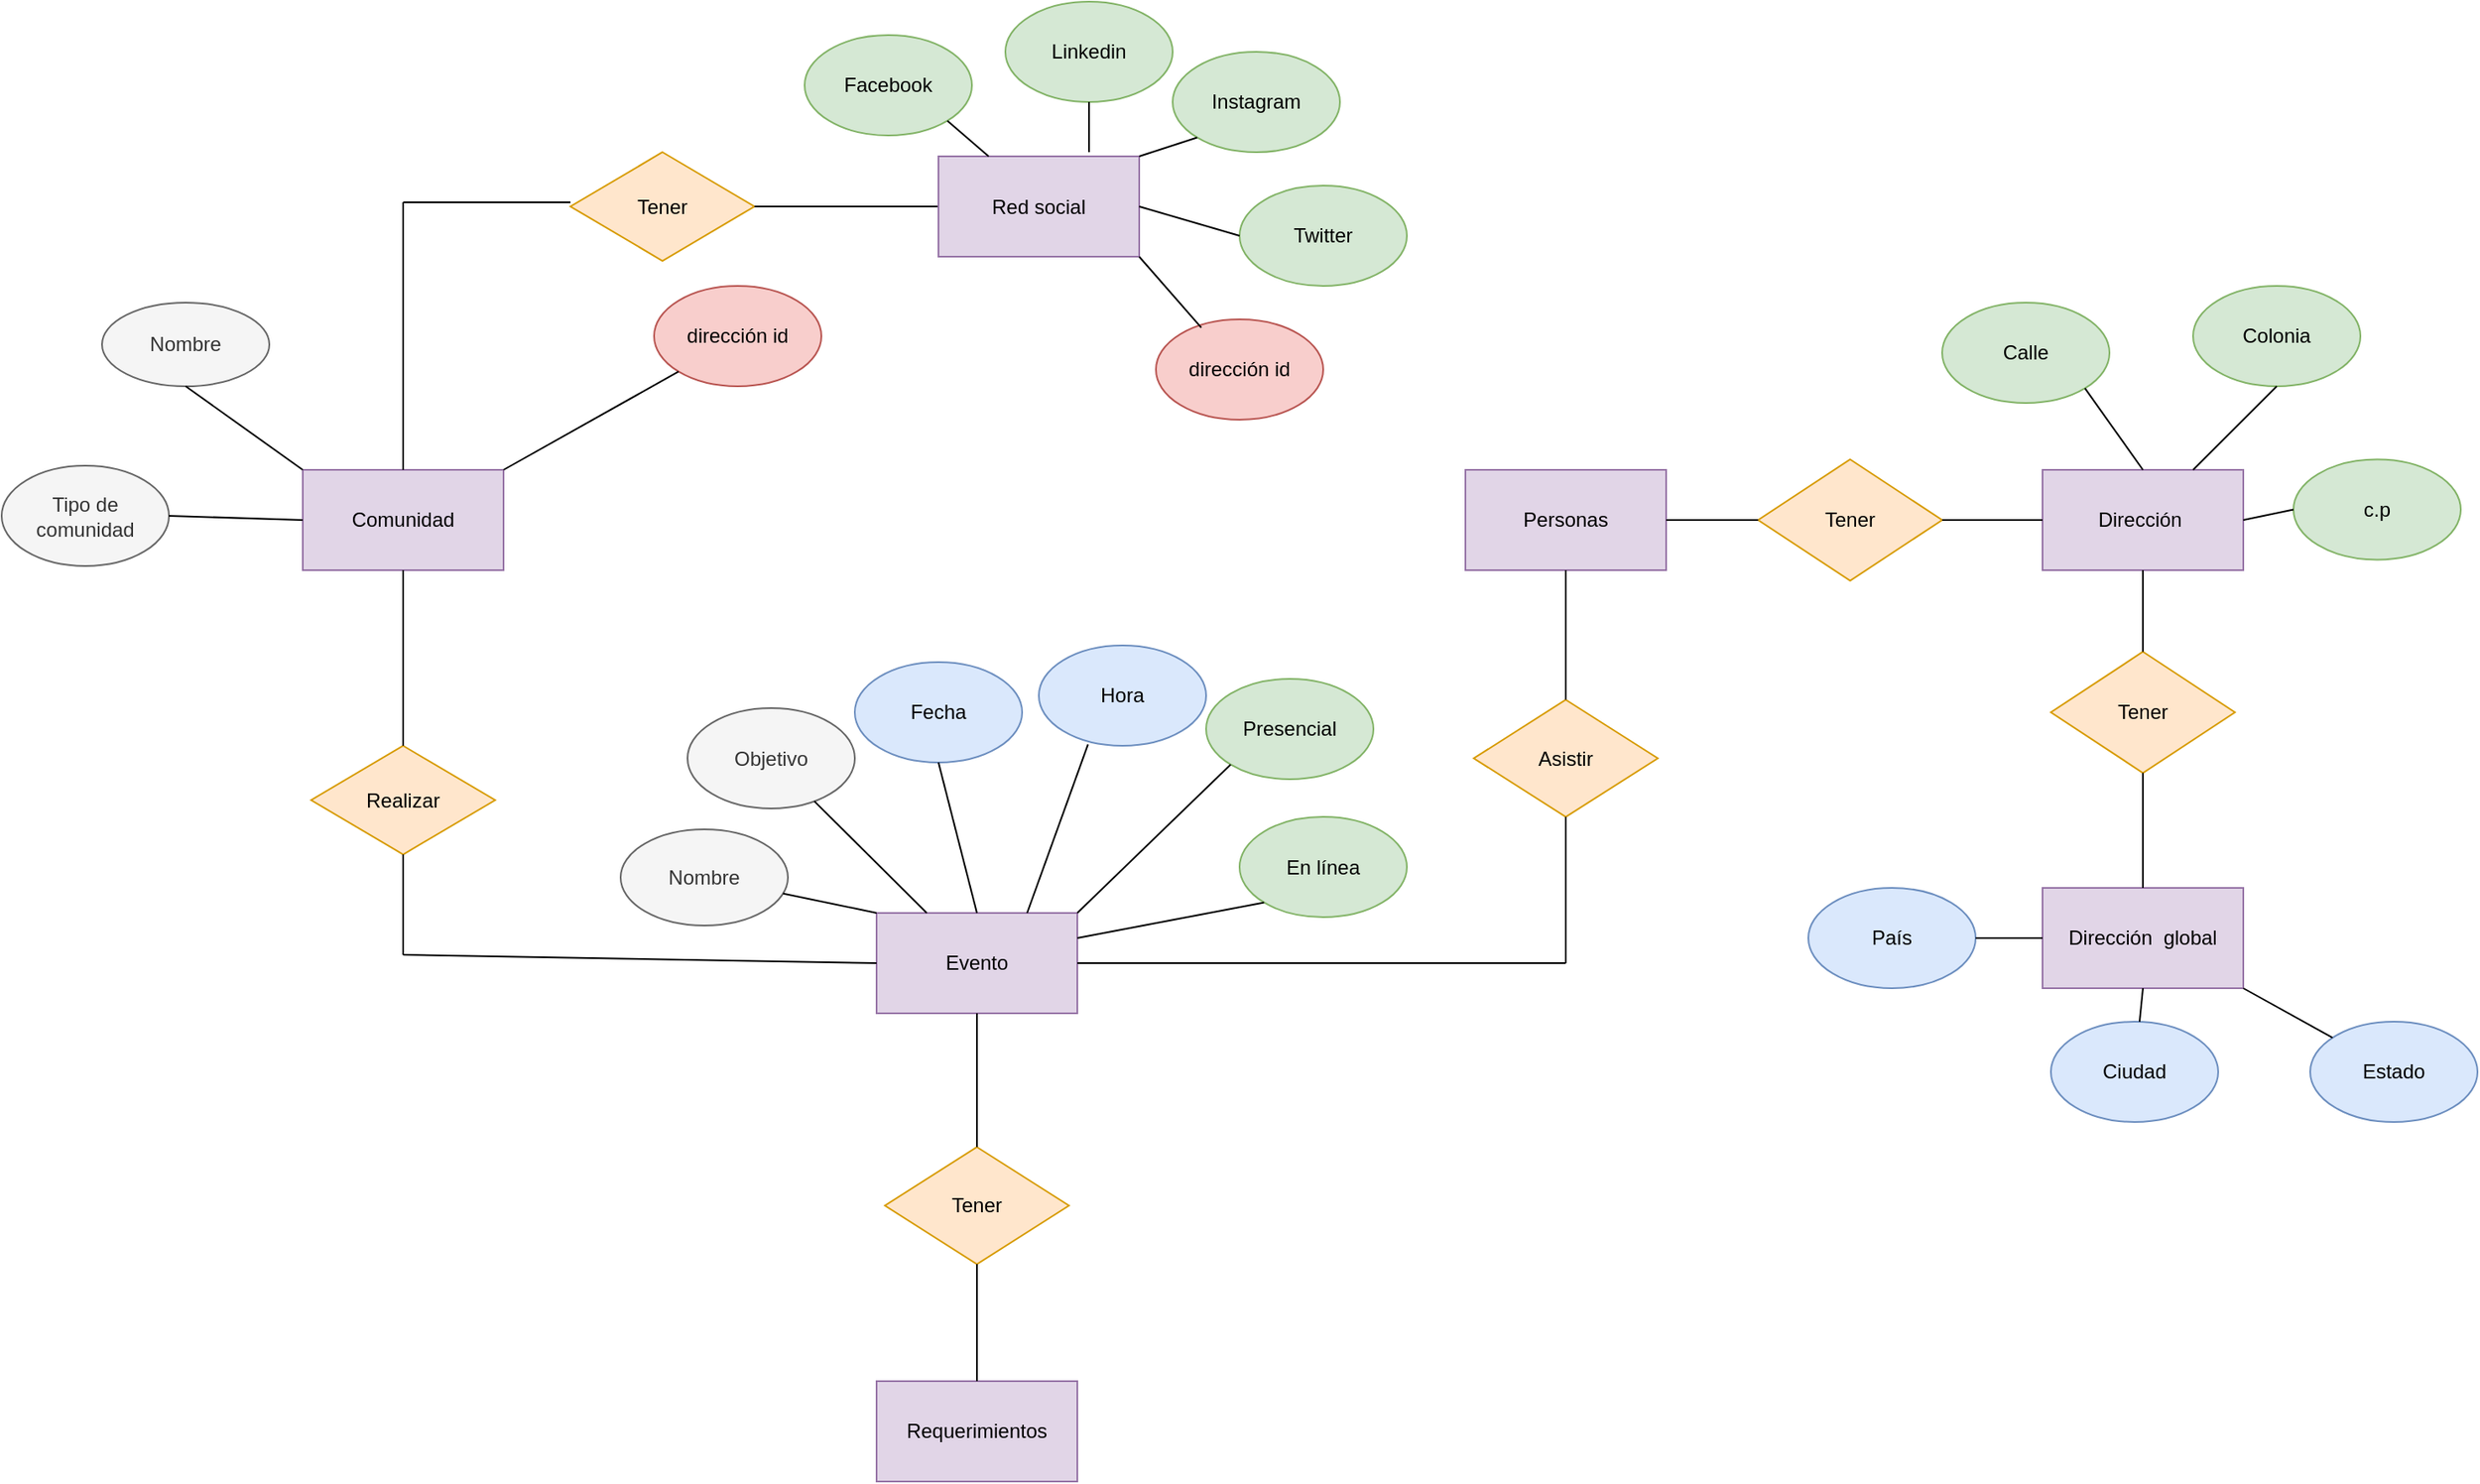 <mxfile version="16.5.2" type="github">
  <diagram id="C5RBs43oDa-KdzZeNtuy" name="Page-1">
    <mxGraphModel dx="788" dy="1707" grid="1" gridSize="10" guides="1" tooltips="1" connect="1" arrows="1" fold="1" page="1" pageScale="1" pageWidth="827" pageHeight="1169" math="0" shadow="0">
      <root>
        <mxCell id="WIyWlLk6GJQsqaUBKTNV-0" />
        <mxCell id="WIyWlLk6GJQsqaUBKTNV-1" parent="WIyWlLk6GJQsqaUBKTNV-0" />
        <mxCell id="v5Hl_151OZphirrbcNyD-2" value="Comunidad" style="rounded=0;whiteSpace=wrap;html=1;fillColor=#e1d5e7;strokeColor=#9673a6;" parent="WIyWlLk6GJQsqaUBKTNV-1" vertex="1">
          <mxGeometry x="180" y="230" width="120" height="60" as="geometry" />
        </mxCell>
        <mxCell id="v5Hl_151OZphirrbcNyD-3" value="Tipo de comunidad" style="ellipse;whiteSpace=wrap;html=1;fillColor=#f5f5f5;fontColor=#333333;strokeColor=#666666;" parent="WIyWlLk6GJQsqaUBKTNV-1" vertex="1">
          <mxGeometry y="227.5" width="100" height="60" as="geometry" />
        </mxCell>
        <mxCell id="v5Hl_151OZphirrbcNyD-4" value="Fecha" style="ellipse;whiteSpace=wrap;html=1;fillColor=#dae8fc;strokeColor=#6c8ebf;" parent="WIyWlLk6GJQsqaUBKTNV-1" vertex="1">
          <mxGeometry x="510" y="345" width="100" height="60" as="geometry" />
        </mxCell>
        <mxCell id="v5Hl_151OZphirrbcNyD-5" value="Nombre" style="ellipse;whiteSpace=wrap;html=1;fillColor=#f5f5f5;fontColor=#333333;strokeColor=#666666;" parent="WIyWlLk6GJQsqaUBKTNV-1" vertex="1">
          <mxGeometry x="370" y="445" width="100" height="57.5" as="geometry" />
        </mxCell>
        <mxCell id="v5Hl_151OZphirrbcNyD-6" value="Objetivo" style="ellipse;whiteSpace=wrap;html=1;fillColor=#f5f5f5;fontColor=#333333;strokeColor=#666666;" parent="WIyWlLk6GJQsqaUBKTNV-1" vertex="1">
          <mxGeometry x="410" y="372.5" width="100" height="60" as="geometry" />
        </mxCell>
        <mxCell id="v5Hl_151OZphirrbcNyD-7" value="Facebook" style="ellipse;whiteSpace=wrap;html=1;fillColor=#d5e8d4;strokeColor=#82b366;" parent="WIyWlLk6GJQsqaUBKTNV-1" vertex="1">
          <mxGeometry x="480" y="-30" width="100" height="60" as="geometry" />
        </mxCell>
        <mxCell id="v5Hl_151OZphirrbcNyD-9" value="Nombre" style="ellipse;whiteSpace=wrap;html=1;fillColor=#f5f5f5;fontColor=#333333;strokeColor=#666666;" parent="WIyWlLk6GJQsqaUBKTNV-1" vertex="1">
          <mxGeometry x="60" y="130" width="100" height="50" as="geometry" />
        </mxCell>
        <mxCell id="v5Hl_151OZphirrbcNyD-11" value="dirección id" style="ellipse;whiteSpace=wrap;html=1;fillColor=#f8cecc;strokeColor=#b85450;" parent="WIyWlLk6GJQsqaUBKTNV-1" vertex="1">
          <mxGeometry x="390" y="120" width="100" height="60" as="geometry" />
        </mxCell>
        <mxCell id="v5Hl_151OZphirrbcNyD-12" value="" style="endArrow=none;html=1;rounded=0;exitX=1;exitY=0;exitDx=0;exitDy=0;entryX=0;entryY=1;entryDx=0;entryDy=0;" parent="WIyWlLk6GJQsqaUBKTNV-1" source="v5Hl_151OZphirrbcNyD-2" target="v5Hl_151OZphirrbcNyD-11" edge="1">
          <mxGeometry width="50" height="50" relative="1" as="geometry">
            <mxPoint x="390" y="350" as="sourcePoint" />
            <mxPoint x="440" y="300" as="targetPoint" />
          </mxGeometry>
        </mxCell>
        <mxCell id="v5Hl_151OZphirrbcNyD-16" value="" style="endArrow=none;html=1;rounded=0;exitX=0.5;exitY=0;exitDx=0;exitDy=0;" parent="WIyWlLk6GJQsqaUBKTNV-1" source="v5Hl_151OZphirrbcNyD-2" edge="1">
          <mxGeometry width="50" height="50" relative="1" as="geometry">
            <mxPoint x="210" y="240" as="sourcePoint" />
            <mxPoint x="240" y="70" as="targetPoint" />
          </mxGeometry>
        </mxCell>
        <mxCell id="v5Hl_151OZphirrbcNyD-17" value="" style="endArrow=none;html=1;rounded=0;exitX=1;exitY=0.5;exitDx=0;exitDy=0;entryX=0;entryY=0.5;entryDx=0;entryDy=0;" parent="WIyWlLk6GJQsqaUBKTNV-1" source="v5Hl_151OZphirrbcNyD-3" target="v5Hl_151OZphirrbcNyD-2" edge="1">
          <mxGeometry width="50" height="50" relative="1" as="geometry">
            <mxPoint x="100" y="310" as="sourcePoint" />
            <mxPoint x="150" y="260" as="targetPoint" />
          </mxGeometry>
        </mxCell>
        <mxCell id="v5Hl_151OZphirrbcNyD-18" value="" style="endArrow=none;html=1;rounded=0;exitX=0.5;exitY=1;exitDx=0;exitDy=0;entryX=0;entryY=0;entryDx=0;entryDy=0;" parent="WIyWlLk6GJQsqaUBKTNV-1" source="v5Hl_151OZphirrbcNyD-9" target="v5Hl_151OZphirrbcNyD-2" edge="1">
          <mxGeometry width="50" height="50" relative="1" as="geometry">
            <mxPoint x="140" y="240" as="sourcePoint" />
            <mxPoint x="190" y="190" as="targetPoint" />
          </mxGeometry>
        </mxCell>
        <mxCell id="v5Hl_151OZphirrbcNyD-20" value="Evento" style="rounded=0;whiteSpace=wrap;html=1;fillColor=#e1d5e7;strokeColor=#9673a6;" parent="WIyWlLk6GJQsqaUBKTNV-1" vertex="1">
          <mxGeometry x="523" y="495" width="120" height="60" as="geometry" />
        </mxCell>
        <mxCell id="v5Hl_151OZphirrbcNyD-21" value="Realizar" style="rhombus;whiteSpace=wrap;html=1;fillColor=#ffe6cc;strokeColor=#d79b00;" parent="WIyWlLk6GJQsqaUBKTNV-1" vertex="1">
          <mxGeometry x="185" y="395" width="110" height="65" as="geometry" />
        </mxCell>
        <mxCell id="v5Hl_151OZphirrbcNyD-23" value="" style="endArrow=none;html=1;rounded=0;entryX=0;entryY=0.5;entryDx=0;entryDy=0;" parent="WIyWlLk6GJQsqaUBKTNV-1" target="v5Hl_151OZphirrbcNyD-20" edge="1">
          <mxGeometry width="50" height="50" relative="1" as="geometry">
            <mxPoint x="240" y="520" as="sourcePoint" />
            <mxPoint x="520" y="525" as="targetPoint" />
          </mxGeometry>
        </mxCell>
        <mxCell id="v5Hl_151OZphirrbcNyD-24" value="En línea" style="ellipse;whiteSpace=wrap;html=1;fillColor=#d5e8d4;strokeColor=#82b366;" parent="WIyWlLk6GJQsqaUBKTNV-1" vertex="1">
          <mxGeometry x="740" y="437.5" width="100" height="60" as="geometry" />
        </mxCell>
        <mxCell id="v5Hl_151OZphirrbcNyD-25" value="Presencial" style="ellipse;whiteSpace=wrap;html=1;fillColor=#d5e8d4;strokeColor=#82b366;" parent="WIyWlLk6GJQsqaUBKTNV-1" vertex="1">
          <mxGeometry x="720" y="355" width="100" height="60" as="geometry" />
        </mxCell>
        <mxCell id="v5Hl_151OZphirrbcNyD-26" value="Hora" style="ellipse;whiteSpace=wrap;html=1;fillColor=#dae8fc;strokeColor=#6c8ebf;" parent="WIyWlLk6GJQsqaUBKTNV-1" vertex="1">
          <mxGeometry x="620" y="335" width="100" height="60" as="geometry" />
        </mxCell>
        <mxCell id="v5Hl_151OZphirrbcNyD-27" value="" style="endArrow=none;html=1;rounded=0;exitX=0.75;exitY=0;exitDx=0;exitDy=0;entryX=0.294;entryY=0.987;entryDx=0;entryDy=0;entryPerimeter=0;" parent="WIyWlLk6GJQsqaUBKTNV-1" source="v5Hl_151OZphirrbcNyD-20" target="v5Hl_151OZphirrbcNyD-26" edge="1">
          <mxGeometry width="50" height="50" relative="1" as="geometry">
            <mxPoint x="693" y="455" as="sourcePoint" />
            <mxPoint x="743" y="405" as="targetPoint" />
          </mxGeometry>
        </mxCell>
        <mxCell id="v5Hl_151OZphirrbcNyD-28" value="" style="endArrow=none;html=1;rounded=0;exitX=1;exitY=0.25;exitDx=0;exitDy=0;entryX=0;entryY=1;entryDx=0;entryDy=0;" parent="WIyWlLk6GJQsqaUBKTNV-1" source="v5Hl_151OZphirrbcNyD-20" target="v5Hl_151OZphirrbcNyD-24" edge="1">
          <mxGeometry width="50" height="50" relative="1" as="geometry">
            <mxPoint x="713" y="565" as="sourcePoint" />
            <mxPoint x="763" y="515" as="targetPoint" />
          </mxGeometry>
        </mxCell>
        <mxCell id="v5Hl_151OZphirrbcNyD-29" value="" style="endArrow=none;html=1;rounded=0;entryX=0;entryY=0;entryDx=0;entryDy=0;" parent="WIyWlLk6GJQsqaUBKTNV-1" source="v5Hl_151OZphirrbcNyD-5" target="v5Hl_151OZphirrbcNyD-20" edge="1">
          <mxGeometry width="50" height="50" relative="1" as="geometry">
            <mxPoint x="500" y="455" as="sourcePoint" />
            <mxPoint x="550" y="405" as="targetPoint" />
          </mxGeometry>
        </mxCell>
        <mxCell id="v5Hl_151OZphirrbcNyD-30" value="" style="endArrow=none;html=1;rounded=0;exitX=0.5;exitY=0;exitDx=0;exitDy=0;entryX=0.5;entryY=1;entryDx=0;entryDy=0;" parent="WIyWlLk6GJQsqaUBKTNV-1" source="v5Hl_151OZphirrbcNyD-20" target="v5Hl_151OZphirrbcNyD-4" edge="1">
          <mxGeometry width="50" height="50" relative="1" as="geometry">
            <mxPoint x="573" y="455" as="sourcePoint" />
            <mxPoint x="623" y="405" as="targetPoint" />
          </mxGeometry>
        </mxCell>
        <mxCell id="v5Hl_151OZphirrbcNyD-31" value="" style="endArrow=none;html=1;rounded=0;exitX=1;exitY=0;exitDx=0;exitDy=0;entryX=0;entryY=1;entryDx=0;entryDy=0;" parent="WIyWlLk6GJQsqaUBKTNV-1" source="v5Hl_151OZphirrbcNyD-20" target="v5Hl_151OZphirrbcNyD-25" edge="1">
          <mxGeometry width="50" height="50" relative="1" as="geometry">
            <mxPoint x="718" y="492.5" as="sourcePoint" />
            <mxPoint x="768" y="442.5" as="targetPoint" />
          </mxGeometry>
        </mxCell>
        <mxCell id="v5Hl_151OZphirrbcNyD-32" value="" style="endArrow=none;html=1;rounded=0;exitX=0.25;exitY=0;exitDx=0;exitDy=0;" parent="WIyWlLk6GJQsqaUBKTNV-1" source="v5Hl_151OZphirrbcNyD-20" target="v5Hl_151OZphirrbcNyD-6" edge="1">
          <mxGeometry width="50" height="50" relative="1" as="geometry">
            <mxPoint x="493" y="460" as="sourcePoint" />
            <mxPoint x="543" y="410" as="targetPoint" />
          </mxGeometry>
        </mxCell>
        <mxCell id="v5Hl_151OZphirrbcNyD-34" value="Tener" style="rhombus;whiteSpace=wrap;html=1;fillColor=#ffe6cc;strokeColor=#d79b00;" parent="WIyWlLk6GJQsqaUBKTNV-1" vertex="1">
          <mxGeometry x="528" y="635" width="110" height="70" as="geometry" />
        </mxCell>
        <mxCell id="v5Hl_151OZphirrbcNyD-35" value="" style="endArrow=none;html=1;rounded=0;" parent="WIyWlLk6GJQsqaUBKTNV-1" edge="1">
          <mxGeometry width="50" height="50" relative="1" as="geometry">
            <mxPoint x="583" y="635" as="sourcePoint" />
            <mxPoint x="583" y="555" as="targetPoint" />
          </mxGeometry>
        </mxCell>
        <mxCell id="v5Hl_151OZphirrbcNyD-36" value="Requerimientos" style="rounded=0;whiteSpace=wrap;html=1;fillColor=#e1d5e7;strokeColor=#9673a6;" parent="WIyWlLk6GJQsqaUBKTNV-1" vertex="1">
          <mxGeometry x="523" y="775" width="120" height="60" as="geometry" />
        </mxCell>
        <mxCell id="v5Hl_151OZphirrbcNyD-37" value="" style="endArrow=none;html=1;rounded=0;exitX=0.5;exitY=0;exitDx=0;exitDy=0;" parent="WIyWlLk6GJQsqaUBKTNV-1" source="v5Hl_151OZphirrbcNyD-36" edge="1">
          <mxGeometry width="50" height="50" relative="1" as="geometry">
            <mxPoint x="533" y="755" as="sourcePoint" />
            <mxPoint x="583" y="705" as="targetPoint" />
          </mxGeometry>
        </mxCell>
        <mxCell id="v5Hl_151OZphirrbcNyD-39" value="Asistir" style="rhombus;whiteSpace=wrap;html=1;fillColor=#ffe6cc;strokeColor=#d79b00;" parent="WIyWlLk6GJQsqaUBKTNV-1" vertex="1">
          <mxGeometry x="880" y="367.5" width="110" height="70" as="geometry" />
        </mxCell>
        <mxCell id="v5Hl_151OZphirrbcNyD-40" value="" style="endArrow=none;html=1;rounded=0;exitX=1;exitY=0.5;exitDx=0;exitDy=0;" parent="WIyWlLk6GJQsqaUBKTNV-1" source="v5Hl_151OZphirrbcNyD-20" edge="1">
          <mxGeometry width="50" height="50" relative="1" as="geometry">
            <mxPoint x="650" y="525" as="sourcePoint" />
            <mxPoint x="935" y="525" as="targetPoint" />
          </mxGeometry>
        </mxCell>
        <mxCell id="v5Hl_151OZphirrbcNyD-41" value="" style="endArrow=none;html=1;rounded=0;exitX=0.5;exitY=1;exitDx=0;exitDy=0;" parent="WIyWlLk6GJQsqaUBKTNV-1" source="v5Hl_151OZphirrbcNyD-2" target="v5Hl_151OZphirrbcNyD-21" edge="1">
          <mxGeometry width="50" height="50" relative="1" as="geometry">
            <mxPoint x="240" y="300" as="sourcePoint" />
            <mxPoint x="463" y="260" as="targetPoint" />
          </mxGeometry>
        </mxCell>
        <mxCell id="v5Hl_151OZphirrbcNyD-42" value="" style="endArrow=none;html=1;rounded=0;entryX=0.5;entryY=1;entryDx=0;entryDy=0;" parent="WIyWlLk6GJQsqaUBKTNV-1" target="v5Hl_151OZphirrbcNyD-21" edge="1">
          <mxGeometry width="50" height="50" relative="1" as="geometry">
            <mxPoint x="240" y="520" as="sourcePoint" />
            <mxPoint x="680" y="500" as="targetPoint" />
          </mxGeometry>
        </mxCell>
        <mxCell id="v5Hl_151OZphirrbcNyD-43" value="Personas" style="rounded=0;whiteSpace=wrap;html=1;fillColor=#e1d5e7;strokeColor=#9673a6;" parent="WIyWlLk6GJQsqaUBKTNV-1" vertex="1">
          <mxGeometry x="875" y="230" width="120" height="60" as="geometry" />
        </mxCell>
        <mxCell id="v5Hl_151OZphirrbcNyD-44" value="" style="endArrow=none;html=1;rounded=0;exitX=0.5;exitY=1;exitDx=0;exitDy=0;" parent="WIyWlLk6GJQsqaUBKTNV-1" source="v5Hl_151OZphirrbcNyD-39" edge="1">
          <mxGeometry width="50" height="50" relative="1" as="geometry">
            <mxPoint x="940" y="532.5" as="sourcePoint" />
            <mxPoint x="935" y="525" as="targetPoint" />
            <Array as="points" />
          </mxGeometry>
        </mxCell>
        <mxCell id="v5Hl_151OZphirrbcNyD-48" value="" style="endArrow=none;html=1;rounded=0;exitX=0.5;exitY=0;exitDx=0;exitDy=0;entryX=0.5;entryY=1;entryDx=0;entryDy=0;" parent="WIyWlLk6GJQsqaUBKTNV-1" source="v5Hl_151OZphirrbcNyD-39" target="v5Hl_151OZphirrbcNyD-43" edge="1">
          <mxGeometry width="50" height="50" relative="1" as="geometry">
            <mxPoint x="900" y="350" as="sourcePoint" />
            <mxPoint x="935" y="310" as="targetPoint" />
          </mxGeometry>
        </mxCell>
        <mxCell id="v5Hl_151OZphirrbcNyD-50" value="Tener&lt;br&gt;" style="rhombus;whiteSpace=wrap;html=1;fillColor=#ffe6cc;strokeColor=#d79b00;" parent="WIyWlLk6GJQsqaUBKTNV-1" vertex="1">
          <mxGeometry x="1050" y="223.75" width="110" height="72.5" as="geometry" />
        </mxCell>
        <mxCell id="v5Hl_151OZphirrbcNyD-51" value="" style="endArrow=none;html=1;rounded=0;entryX=0;entryY=0.5;entryDx=0;entryDy=0;exitX=1;exitY=0.5;exitDx=0;exitDy=0;" parent="WIyWlLk6GJQsqaUBKTNV-1" source="v5Hl_151OZphirrbcNyD-43" target="v5Hl_151OZphirrbcNyD-50" edge="1">
          <mxGeometry width="50" height="50" relative="1" as="geometry">
            <mxPoint x="1000" y="370" as="sourcePoint" />
            <mxPoint x="1050" y="320" as="targetPoint" />
          </mxGeometry>
        </mxCell>
        <mxCell id="v5Hl_151OZphirrbcNyD-52" value="Dirección&amp;nbsp;" style="rounded=0;whiteSpace=wrap;html=1;fillColor=#e1d5e7;strokeColor=#9673a6;" parent="WIyWlLk6GJQsqaUBKTNV-1" vertex="1">
          <mxGeometry x="1220" y="230" width="120" height="60" as="geometry" />
        </mxCell>
        <mxCell id="v5Hl_151OZphirrbcNyD-53" value="" style="endArrow=none;html=1;rounded=0;entryX=0;entryY=0.5;entryDx=0;entryDy=0;" parent="WIyWlLk6GJQsqaUBKTNV-1" source="v5Hl_151OZphirrbcNyD-50" target="v5Hl_151OZphirrbcNyD-52" edge="1">
          <mxGeometry width="50" height="50" relative="1" as="geometry">
            <mxPoint x="1160" y="360" as="sourcePoint" />
            <mxPoint x="1210" y="310" as="targetPoint" />
          </mxGeometry>
        </mxCell>
        <mxCell id="v5Hl_151OZphirrbcNyD-54" value="c.p" style="ellipse;whiteSpace=wrap;html=1;fillColor=#d5e8d4;strokeColor=#82b366;" parent="WIyWlLk6GJQsqaUBKTNV-1" vertex="1">
          <mxGeometry x="1370" y="223.75" width="100" height="60" as="geometry" />
        </mxCell>
        <mxCell id="v5Hl_151OZphirrbcNyD-56" value="Ciudad" style="ellipse;whiteSpace=wrap;html=1;fillColor=#dae8fc;strokeColor=#6c8ebf;" parent="WIyWlLk6GJQsqaUBKTNV-1" vertex="1">
          <mxGeometry x="1225" y="560" width="100" height="60" as="geometry" />
        </mxCell>
        <mxCell id="v5Hl_151OZphirrbcNyD-57" value="País" style="ellipse;whiteSpace=wrap;html=1;fillColor=#dae8fc;strokeColor=#6c8ebf;" parent="WIyWlLk6GJQsqaUBKTNV-1" vertex="1">
          <mxGeometry x="1080" y="480" width="100" height="60" as="geometry" />
        </mxCell>
        <mxCell id="v5Hl_151OZphirrbcNyD-58" value="Estado" style="ellipse;whiteSpace=wrap;html=1;fillColor=#dae8fc;strokeColor=#6c8ebf;" parent="WIyWlLk6GJQsqaUBKTNV-1" vertex="1">
          <mxGeometry x="1380" y="560" width="100" height="60" as="geometry" />
        </mxCell>
        <mxCell id="53uy1DGqB0YoxCEGLnz8-0" value="Calle" style="ellipse;whiteSpace=wrap;html=1;fillColor=#d5e8d4;strokeColor=#82b366;" vertex="1" parent="WIyWlLk6GJQsqaUBKTNV-1">
          <mxGeometry x="1160" y="130" width="100" height="60" as="geometry" />
        </mxCell>
        <mxCell id="53uy1DGqB0YoxCEGLnz8-3" value="Colonia" style="ellipse;whiteSpace=wrap;html=1;fillColor=#d5e8d4;strokeColor=#82b366;" vertex="1" parent="WIyWlLk6GJQsqaUBKTNV-1">
          <mxGeometry x="1310" y="120" width="100" height="60" as="geometry" />
        </mxCell>
        <mxCell id="53uy1DGqB0YoxCEGLnz8-6" value="Tener" style="rhombus;whiteSpace=wrap;html=1;fillColor=#ffe6cc;strokeColor=#d79b00;" vertex="1" parent="WIyWlLk6GJQsqaUBKTNV-1">
          <mxGeometry x="340" y="40" width="110" height="65" as="geometry" />
        </mxCell>
        <mxCell id="53uy1DGqB0YoxCEGLnz8-7" value="" style="endArrow=none;html=1;rounded=0;" edge="1" parent="WIyWlLk6GJQsqaUBKTNV-1">
          <mxGeometry width="50" height="50" relative="1" as="geometry">
            <mxPoint x="340" y="70" as="sourcePoint" />
            <mxPoint x="240" y="70" as="targetPoint" />
          </mxGeometry>
        </mxCell>
        <mxCell id="53uy1DGqB0YoxCEGLnz8-8" value="" style="endArrow=none;html=1;rounded=0;exitX=0;exitY=0.5;exitDx=0;exitDy=0;entryX=1;entryY=0.5;entryDx=0;entryDy=0;" edge="1" parent="WIyWlLk6GJQsqaUBKTNV-1" target="53uy1DGqB0YoxCEGLnz8-6">
          <mxGeometry width="50" height="50" relative="1" as="geometry">
            <mxPoint x="560" y="72.5" as="sourcePoint" />
            <mxPoint x="250.0" y="80" as="targetPoint" />
          </mxGeometry>
        </mxCell>
        <mxCell id="53uy1DGqB0YoxCEGLnz8-9" value="Red social" style="rounded=0;whiteSpace=wrap;html=1;fillColor=#e1d5e7;strokeColor=#9673a6;" vertex="1" parent="WIyWlLk6GJQsqaUBKTNV-1">
          <mxGeometry x="560" y="42.5" width="120" height="60" as="geometry" />
        </mxCell>
        <mxCell id="53uy1DGqB0YoxCEGLnz8-10" value="Twitter" style="ellipse;whiteSpace=wrap;html=1;fillColor=#d5e8d4;strokeColor=#82b366;" vertex="1" parent="WIyWlLk6GJQsqaUBKTNV-1">
          <mxGeometry x="740" y="60" width="100" height="60" as="geometry" />
        </mxCell>
        <mxCell id="53uy1DGqB0YoxCEGLnz8-11" value="Linkedin" style="ellipse;whiteSpace=wrap;html=1;fillColor=#d5e8d4;strokeColor=#82b366;" vertex="1" parent="WIyWlLk6GJQsqaUBKTNV-1">
          <mxGeometry x="600" y="-50" width="100" height="60" as="geometry" />
        </mxCell>
        <mxCell id="53uy1DGqB0YoxCEGLnz8-12" value="Instagram" style="ellipse;whiteSpace=wrap;html=1;fillColor=#d5e8d4;strokeColor=#82b366;" vertex="1" parent="WIyWlLk6GJQsqaUBKTNV-1">
          <mxGeometry x="700" y="-20" width="100" height="60" as="geometry" />
        </mxCell>
        <mxCell id="53uy1DGqB0YoxCEGLnz8-13" value="dirección id" style="ellipse;whiteSpace=wrap;html=1;fillColor=#f8cecc;strokeColor=#b85450;" vertex="1" parent="WIyWlLk6GJQsqaUBKTNV-1">
          <mxGeometry x="690" y="140" width="100" height="60" as="geometry" />
        </mxCell>
        <mxCell id="53uy1DGqB0YoxCEGLnz8-14" value="" style="endArrow=none;html=1;rounded=0;exitX=1;exitY=1;exitDx=0;exitDy=0;entryX=0.271;entryY=0.083;entryDx=0;entryDy=0;entryPerimeter=0;" edge="1" parent="WIyWlLk6GJQsqaUBKTNV-1" source="53uy1DGqB0YoxCEGLnz8-9" target="53uy1DGqB0YoxCEGLnz8-13">
          <mxGeometry width="50" height="50" relative="1" as="geometry">
            <mxPoint x="310.0" y="240.0" as="sourcePoint" />
            <mxPoint x="414.563" y="181.164" as="targetPoint" />
          </mxGeometry>
        </mxCell>
        <mxCell id="53uy1DGqB0YoxCEGLnz8-15" value="" style="endArrow=none;html=1;rounded=0;exitX=1;exitY=0.5;exitDx=0;exitDy=0;entryX=0;entryY=0.5;entryDx=0;entryDy=0;" edge="1" parent="WIyWlLk6GJQsqaUBKTNV-1" source="53uy1DGqB0YoxCEGLnz8-9" target="53uy1DGqB0YoxCEGLnz8-10">
          <mxGeometry width="50" height="50" relative="1" as="geometry">
            <mxPoint x="320.0" y="250.0" as="sourcePoint" />
            <mxPoint x="424.563" y="191.164" as="targetPoint" />
          </mxGeometry>
        </mxCell>
        <mxCell id="53uy1DGqB0YoxCEGLnz8-16" value="" style="endArrow=none;html=1;rounded=0;exitX=0;exitY=1;exitDx=0;exitDy=0;entryX=1;entryY=0;entryDx=0;entryDy=0;" edge="1" parent="WIyWlLk6GJQsqaUBKTNV-1" source="53uy1DGqB0YoxCEGLnz8-12" target="53uy1DGqB0YoxCEGLnz8-9">
          <mxGeometry width="50" height="50" relative="1" as="geometry">
            <mxPoint x="690" y="82.5" as="sourcePoint" />
            <mxPoint x="750.0" y="100.0" as="targetPoint" />
          </mxGeometry>
        </mxCell>
        <mxCell id="53uy1DGqB0YoxCEGLnz8-17" value="" style="endArrow=none;html=1;rounded=0;exitX=0.5;exitY=1;exitDx=0;exitDy=0;" edge="1" parent="WIyWlLk6GJQsqaUBKTNV-1" source="53uy1DGqB0YoxCEGLnz8-11">
          <mxGeometry width="50" height="50" relative="1" as="geometry">
            <mxPoint x="700" y="92.5" as="sourcePoint" />
            <mxPoint x="650" y="40" as="targetPoint" />
          </mxGeometry>
        </mxCell>
        <mxCell id="53uy1DGqB0YoxCEGLnz8-18" value="" style="endArrow=none;html=1;rounded=0;exitX=1;exitY=1;exitDx=0;exitDy=0;entryX=0.25;entryY=0;entryDx=0;entryDy=0;" edge="1" parent="WIyWlLk6GJQsqaUBKTNV-1" source="v5Hl_151OZphirrbcNyD-7" target="53uy1DGqB0YoxCEGLnz8-9">
          <mxGeometry width="50" height="50" relative="1" as="geometry">
            <mxPoint x="710" y="102.5" as="sourcePoint" />
            <mxPoint x="770.0" y="120.0" as="targetPoint" />
          </mxGeometry>
        </mxCell>
        <mxCell id="53uy1DGqB0YoxCEGLnz8-19" value="Dirección &amp;nbsp;global" style="rounded=0;whiteSpace=wrap;html=1;fillColor=#e1d5e7;strokeColor=#9673a6;" vertex="1" parent="WIyWlLk6GJQsqaUBKTNV-1">
          <mxGeometry x="1220" y="480" width="120" height="60" as="geometry" />
        </mxCell>
        <mxCell id="53uy1DGqB0YoxCEGLnz8-20" value="Tener&lt;br&gt;" style="rhombus;whiteSpace=wrap;html=1;fillColor=#ffe6cc;strokeColor=#d79b00;" vertex="1" parent="WIyWlLk6GJQsqaUBKTNV-1">
          <mxGeometry x="1225" y="338.75" width="110" height="72.5" as="geometry" />
        </mxCell>
        <mxCell id="53uy1DGqB0YoxCEGLnz8-21" value="" style="endArrow=none;html=1;rounded=0;entryX=0.5;entryY=1;entryDx=0;entryDy=0;" edge="1" parent="WIyWlLk6GJQsqaUBKTNV-1" source="53uy1DGqB0YoxCEGLnz8-20" target="v5Hl_151OZphirrbcNyD-52">
          <mxGeometry width="50" height="50" relative="1" as="geometry">
            <mxPoint x="945" y="377.5" as="sourcePoint" />
            <mxPoint x="945" y="300.0" as="targetPoint" />
            <Array as="points">
              <mxPoint x="1280" y="320" />
            </Array>
          </mxGeometry>
        </mxCell>
        <mxCell id="53uy1DGqB0YoxCEGLnz8-22" value="" style="endArrow=none;html=1;rounded=0;exitX=0.5;exitY=0;exitDx=0;exitDy=0;entryX=0.5;entryY=1;entryDx=0;entryDy=0;" edge="1" parent="WIyWlLk6GJQsqaUBKTNV-1" source="53uy1DGqB0YoxCEGLnz8-19" target="53uy1DGqB0YoxCEGLnz8-20">
          <mxGeometry width="50" height="50" relative="1" as="geometry">
            <mxPoint x="945" y="377.5" as="sourcePoint" />
            <mxPoint x="945" y="300.0" as="targetPoint" />
          </mxGeometry>
        </mxCell>
        <mxCell id="53uy1DGqB0YoxCEGLnz8-23" value="" style="endArrow=none;html=1;rounded=0;entryX=1;entryY=1;entryDx=0;entryDy=0;" edge="1" parent="WIyWlLk6GJQsqaUBKTNV-1" source="v5Hl_151OZphirrbcNyD-58" target="53uy1DGqB0YoxCEGLnz8-19">
          <mxGeometry width="50" height="50" relative="1" as="geometry">
            <mxPoint x="1290" y="490" as="sourcePoint" />
            <mxPoint x="1290" y="421.25" as="targetPoint" />
          </mxGeometry>
        </mxCell>
        <mxCell id="53uy1DGqB0YoxCEGLnz8-24" value="" style="endArrow=none;html=1;rounded=0;exitX=0.5;exitY=1;exitDx=0;exitDy=0;" edge="1" parent="WIyWlLk6GJQsqaUBKTNV-1" source="53uy1DGqB0YoxCEGLnz8-19" target="v5Hl_151OZphirrbcNyD-56">
          <mxGeometry width="50" height="50" relative="1" as="geometry">
            <mxPoint x="1300" y="500" as="sourcePoint" />
            <mxPoint x="1300" y="431.25" as="targetPoint" />
          </mxGeometry>
        </mxCell>
        <mxCell id="53uy1DGqB0YoxCEGLnz8-25" value="" style="endArrow=none;html=1;rounded=0;exitX=1;exitY=0.5;exitDx=0;exitDy=0;entryX=0;entryY=0.5;entryDx=0;entryDy=0;" edge="1" parent="WIyWlLk6GJQsqaUBKTNV-1" source="v5Hl_151OZphirrbcNyD-57" target="53uy1DGqB0YoxCEGLnz8-19">
          <mxGeometry width="50" height="50" relative="1" as="geometry">
            <mxPoint x="1310" y="510" as="sourcePoint" />
            <mxPoint x="1310" y="441.25" as="targetPoint" />
          </mxGeometry>
        </mxCell>
        <mxCell id="53uy1DGqB0YoxCEGLnz8-31" value="" style="endArrow=none;html=1;rounded=0;entryX=1;entryY=1;entryDx=0;entryDy=0;exitX=0.5;exitY=0;exitDx=0;exitDy=0;" edge="1" parent="WIyWlLk6GJQsqaUBKTNV-1" source="v5Hl_151OZphirrbcNyD-52" target="53uy1DGqB0YoxCEGLnz8-0">
          <mxGeometry width="50" height="50" relative="1" as="geometry">
            <mxPoint x="1170" y="350" as="sourcePoint" />
            <mxPoint x="1220" y="300" as="targetPoint" />
          </mxGeometry>
        </mxCell>
        <mxCell id="53uy1DGqB0YoxCEGLnz8-32" value="" style="endArrow=none;html=1;rounded=0;entryX=1;entryY=0.5;entryDx=0;entryDy=0;exitX=0;exitY=0.5;exitDx=0;exitDy=0;" edge="1" parent="WIyWlLk6GJQsqaUBKTNV-1" source="v5Hl_151OZphirrbcNyD-54" target="v5Hl_151OZphirrbcNyD-52">
          <mxGeometry width="50" height="50" relative="1" as="geometry">
            <mxPoint x="1290" y="240.0" as="sourcePoint" />
            <mxPoint x="1255.355" y="191.213" as="targetPoint" />
          </mxGeometry>
        </mxCell>
        <mxCell id="53uy1DGqB0YoxCEGLnz8-33" value="" style="endArrow=none;html=1;rounded=0;entryX=0.5;entryY=1;entryDx=0;entryDy=0;exitX=0.75;exitY=0;exitDx=0;exitDy=0;" edge="1" parent="WIyWlLk6GJQsqaUBKTNV-1" source="v5Hl_151OZphirrbcNyD-52" target="53uy1DGqB0YoxCEGLnz8-3">
          <mxGeometry width="50" height="50" relative="1" as="geometry">
            <mxPoint x="1300" y="250.0" as="sourcePoint" />
            <mxPoint x="1265.355" y="201.213" as="targetPoint" />
          </mxGeometry>
        </mxCell>
      </root>
    </mxGraphModel>
  </diagram>
</mxfile>

